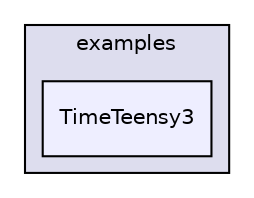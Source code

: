 digraph "Arduino/Libraries/Time/examples/TimeTeensy3" {
  compound=true
  node [ fontsize="10", fontname="Helvetica"];
  edge [ labelfontsize="10", labelfontname="Helvetica"];
  subgraph clusterdir_50e95a2769a186a5c9043732ad260356 {
    graph [ bgcolor="#ddddee", pencolor="black", label="examples" fontname="Helvetica", fontsize="10", URL="dir_50e95a2769a186a5c9043732ad260356.html"]
  dir_c230f5cb19ff8808c6f427de1cea348f [shape=box, label="TimeTeensy3", style="filled", fillcolor="#eeeeff", pencolor="black", URL="dir_c230f5cb19ff8808c6f427de1cea348f.html"];
  }
}
